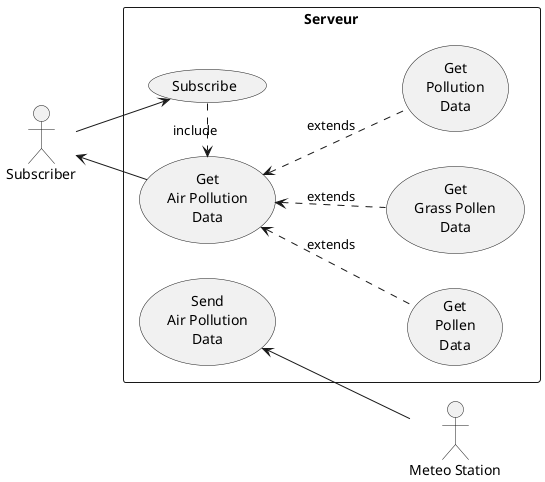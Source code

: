 @startuml
left to right direction

rectangle Serveur {
    (Subscribe) as (SUB)
    (Get\nAir Pollution\nData) as (GAPD)
    (Get\nPollution\nData) as (GPD)
    (Get\nPollen\nData) as (GPlD)
    (Get\nGrass Pollen\nData) as (GGPD)
    (Send\nAir Pollution\nData) as (SAPD)
}

:Subscriber: as Sub
:Meteo Station: as MS

SAPD <-- MS

Sub --> SUB
Sub <-- GAPD
SUB .> GAPD : include
GAPD <.. GPD : extends
GAPD <.. GPlD : extends
GAPD <.. GGPD : extends

@enduml